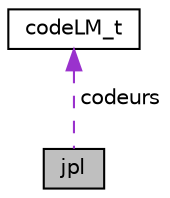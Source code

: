 digraph "jpl"
{
 // LATEX_PDF_SIZE
  edge [fontname="Helvetica",fontsize="10",labelfontname="Helvetica",labelfontsize="10"];
  node [fontname="Helvetica",fontsize="10",shape=record];
  Node1 [label="jpl",height=0.2,width=0.4,color="black", fillcolor="grey75", style="filled", fontcolor="black",tooltip=" "];
  Node2 -> Node1 [dir="back",color="darkorchid3",fontsize="10",style="dashed",label=" codeurs" ,fontname="Helvetica"];
  Node2 [label="codeLM_t",height=0.2,width=0.4,color="black", fillcolor="white", style="filled",URL="$structcodeLM__t.html",tooltip="Structure pour générer un code à longueur maximale."];
}

